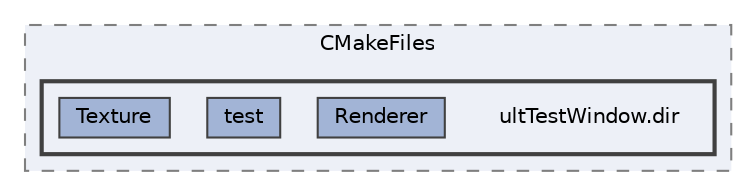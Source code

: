 digraph "linuxbuild/src/CMakeFiles/ultTestWindow.dir"
{
 // LATEX_PDF_SIZE
  bgcolor="transparent";
  edge [fontname=Helvetica,fontsize=10,labelfontname=Helvetica,labelfontsize=10];
  node [fontname=Helvetica,fontsize=10,shape=box,height=0.2,width=0.4];
  compound=true
  subgraph clusterdir_ed05e26af7fc9b3490d8b64f831a2a99 {
    graph [ bgcolor="#edf0f7", pencolor="grey50", label="CMakeFiles", fontname=Helvetica,fontsize=10 style="filled,dashed", URL="dir_ed05e26af7fc9b3490d8b64f831a2a99.html",tooltip=""]
  subgraph clusterdir_79e809215717cb16bf1157b0ab07731f {
    graph [ bgcolor="#edf0f7", pencolor="grey25", label="", fontname=Helvetica,fontsize=10 style="filled,bold", URL="dir_79e809215717cb16bf1157b0ab07731f.html",tooltip=""]
    dir_79e809215717cb16bf1157b0ab07731f [shape=plaintext, label="ultTestWindow.dir"];
  dir_018681ca645f02d5cac2b74c84a966dc [label="Renderer", fillcolor="#a2b4d6", color="grey25", style="filled", URL="dir_018681ca645f02d5cac2b74c84a966dc.html",tooltip=""];
  dir_c99201b484bed87b8f978efa0fd0c158 [label="test", fillcolor="#a2b4d6", color="grey25", style="filled", URL="dir_c99201b484bed87b8f978efa0fd0c158.html",tooltip=""];
  dir_8e5751c656f1c66dc0408d5b30d8f9ae [label="Texture", fillcolor="#a2b4d6", color="grey25", style="filled", URL="dir_8e5751c656f1c66dc0408d5b30d8f9ae.html",tooltip=""];
  }
  }
}
